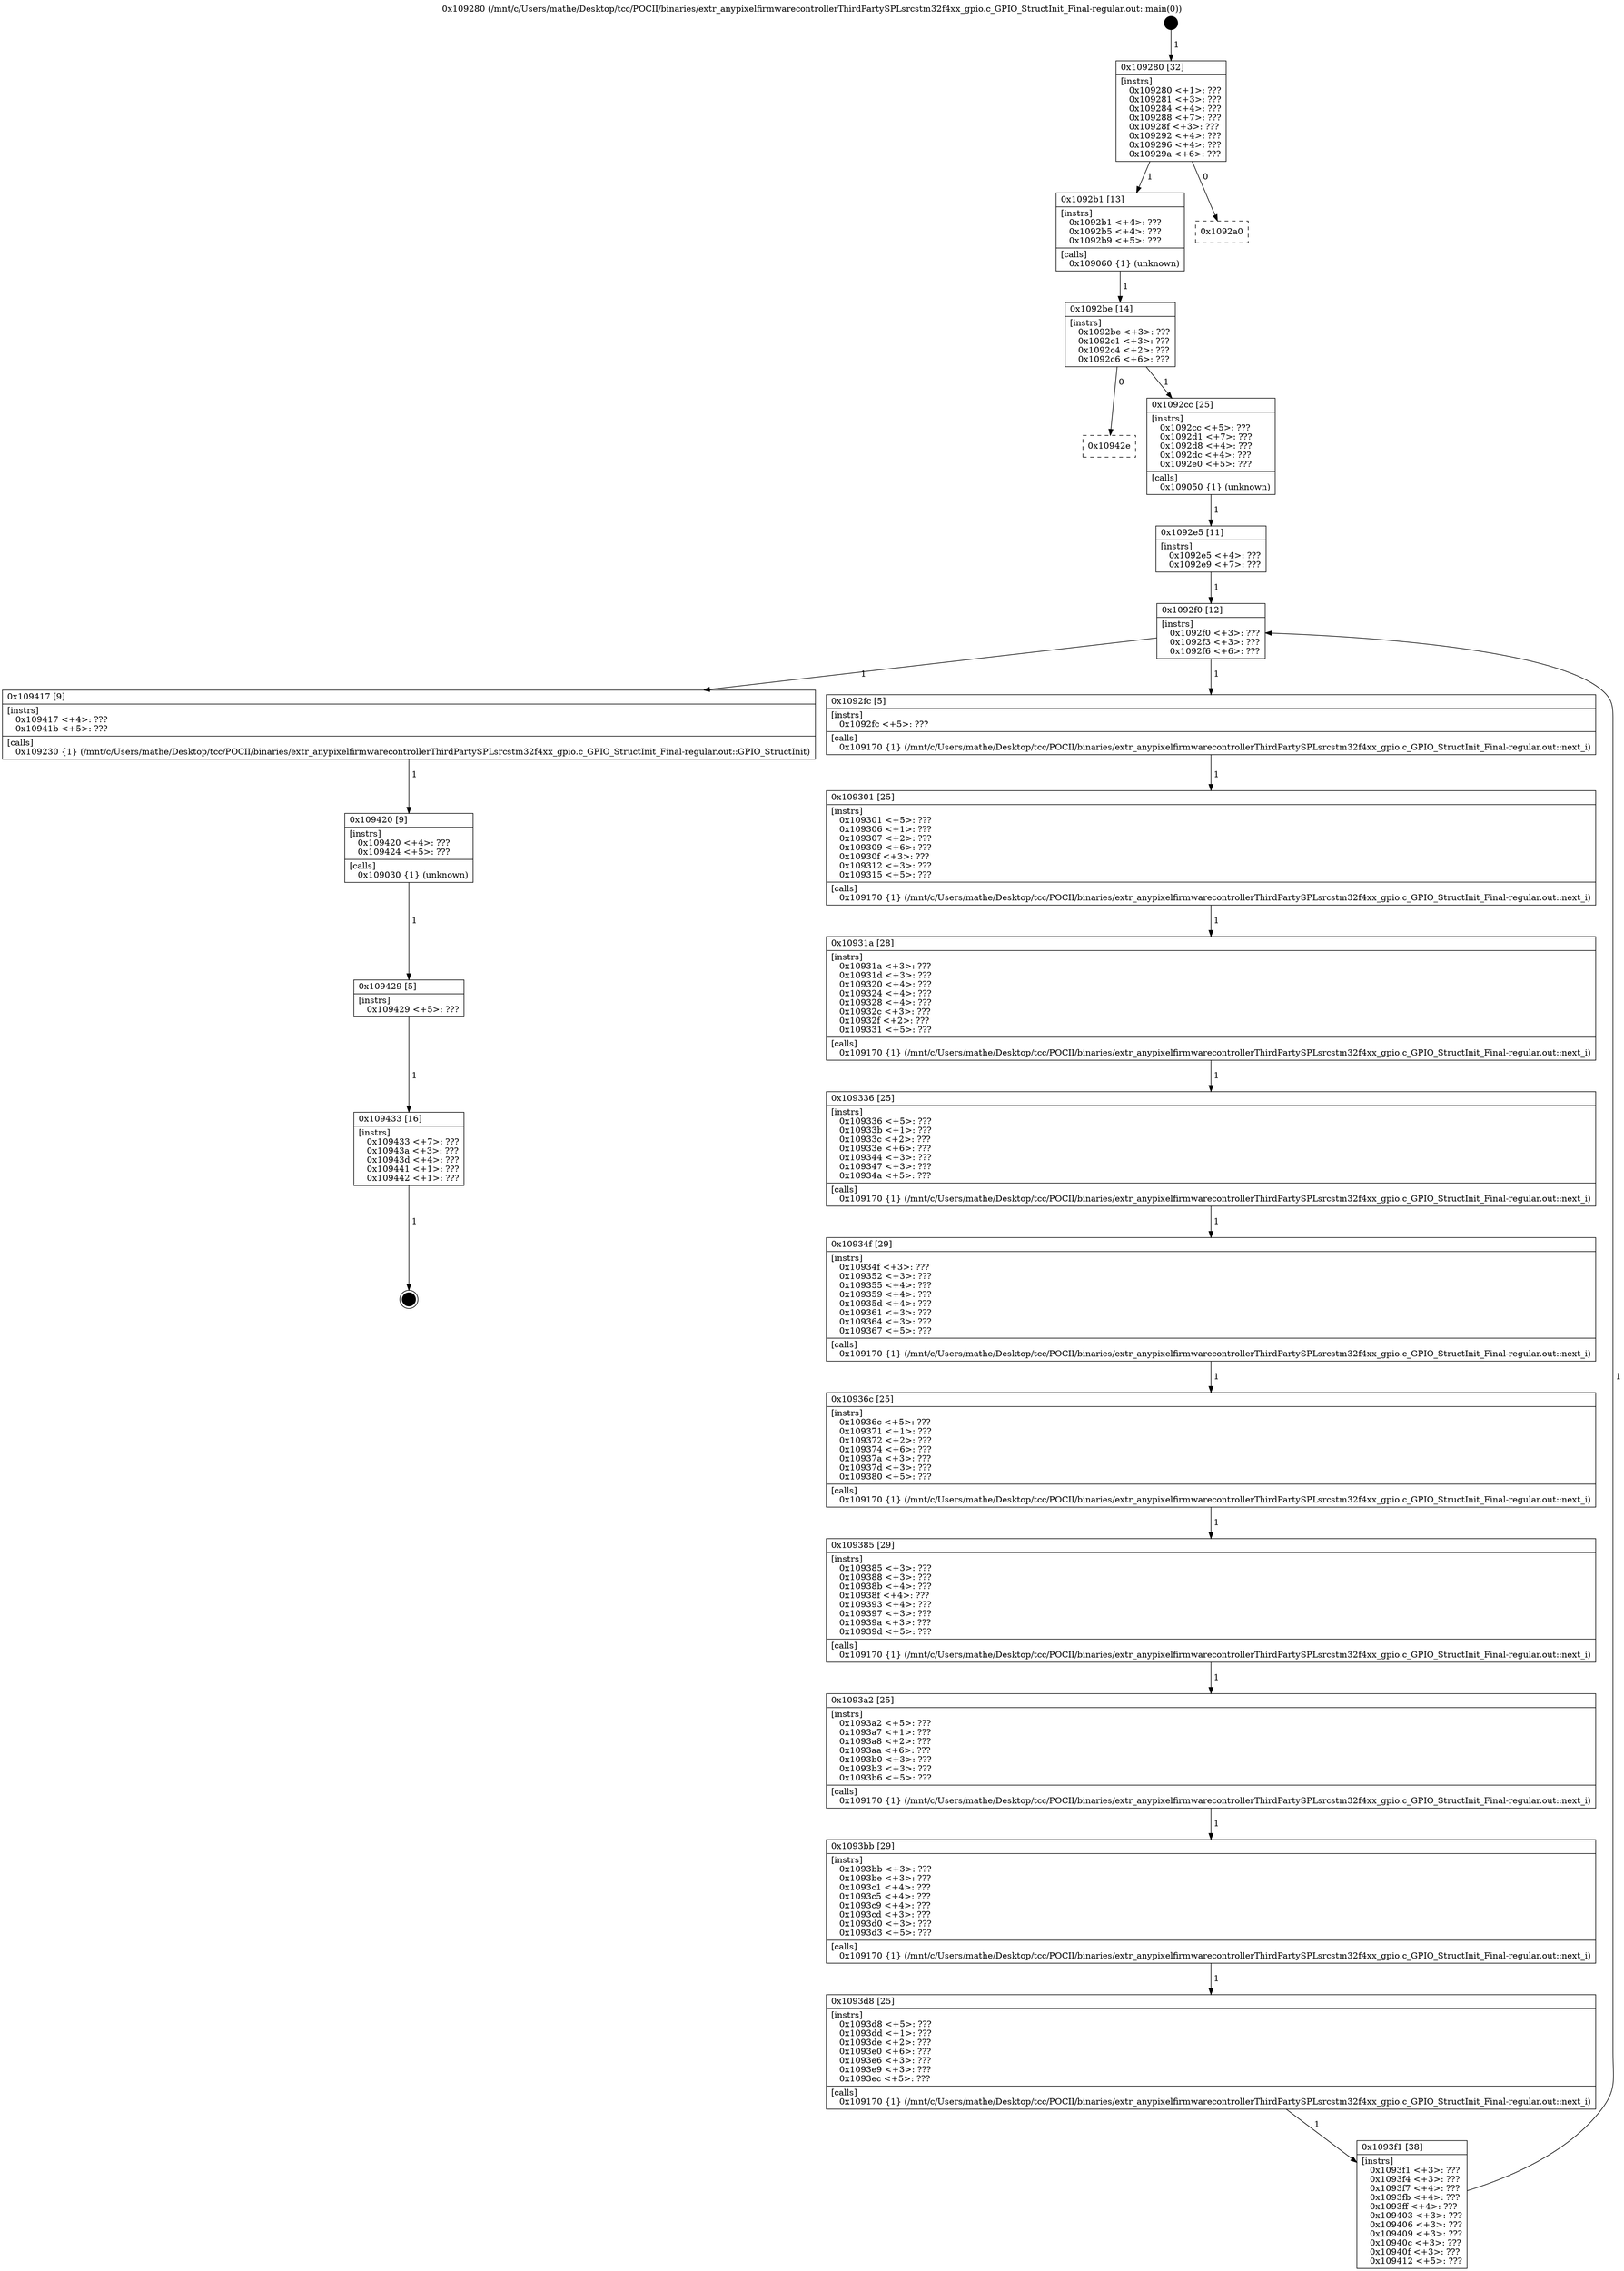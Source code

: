 digraph "0x109280" {
  label = "0x109280 (/mnt/c/Users/mathe/Desktop/tcc/POCII/binaries/extr_anypixelfirmwarecontrollerThirdPartySPLsrcstm32f4xx_gpio.c_GPIO_StructInit_Final-regular.out::main(0))"
  labelloc = "t"
  node[shape=record]

  Entry [label="",width=0.3,height=0.3,shape=circle,fillcolor=black,style=filled]
  "0x109280" [label="{
     0x109280 [32]\l
     | [instrs]\l
     &nbsp;&nbsp;0x109280 \<+1\>: ???\l
     &nbsp;&nbsp;0x109281 \<+3\>: ???\l
     &nbsp;&nbsp;0x109284 \<+4\>: ???\l
     &nbsp;&nbsp;0x109288 \<+7\>: ???\l
     &nbsp;&nbsp;0x10928f \<+3\>: ???\l
     &nbsp;&nbsp;0x109292 \<+4\>: ???\l
     &nbsp;&nbsp;0x109296 \<+4\>: ???\l
     &nbsp;&nbsp;0x10929a \<+6\>: ???\l
  }"]
  "0x1092b1" [label="{
     0x1092b1 [13]\l
     | [instrs]\l
     &nbsp;&nbsp;0x1092b1 \<+4\>: ???\l
     &nbsp;&nbsp;0x1092b5 \<+4\>: ???\l
     &nbsp;&nbsp;0x1092b9 \<+5\>: ???\l
     | [calls]\l
     &nbsp;&nbsp;0x109060 \{1\} (unknown)\l
  }"]
  "0x1092a0" [label="{
     0x1092a0\l
  }", style=dashed]
  "0x1092be" [label="{
     0x1092be [14]\l
     | [instrs]\l
     &nbsp;&nbsp;0x1092be \<+3\>: ???\l
     &nbsp;&nbsp;0x1092c1 \<+3\>: ???\l
     &nbsp;&nbsp;0x1092c4 \<+2\>: ???\l
     &nbsp;&nbsp;0x1092c6 \<+6\>: ???\l
  }"]
  "0x10942e" [label="{
     0x10942e\l
  }", style=dashed]
  "0x1092cc" [label="{
     0x1092cc [25]\l
     | [instrs]\l
     &nbsp;&nbsp;0x1092cc \<+5\>: ???\l
     &nbsp;&nbsp;0x1092d1 \<+7\>: ???\l
     &nbsp;&nbsp;0x1092d8 \<+4\>: ???\l
     &nbsp;&nbsp;0x1092dc \<+4\>: ???\l
     &nbsp;&nbsp;0x1092e0 \<+5\>: ???\l
     | [calls]\l
     &nbsp;&nbsp;0x109050 \{1\} (unknown)\l
  }"]
  Exit [label="",width=0.3,height=0.3,shape=circle,fillcolor=black,style=filled,peripheries=2]
  "0x1092f0" [label="{
     0x1092f0 [12]\l
     | [instrs]\l
     &nbsp;&nbsp;0x1092f0 \<+3\>: ???\l
     &nbsp;&nbsp;0x1092f3 \<+3\>: ???\l
     &nbsp;&nbsp;0x1092f6 \<+6\>: ???\l
  }"]
  "0x109417" [label="{
     0x109417 [9]\l
     | [instrs]\l
     &nbsp;&nbsp;0x109417 \<+4\>: ???\l
     &nbsp;&nbsp;0x10941b \<+5\>: ???\l
     | [calls]\l
     &nbsp;&nbsp;0x109230 \{1\} (/mnt/c/Users/mathe/Desktop/tcc/POCII/binaries/extr_anypixelfirmwarecontrollerThirdPartySPLsrcstm32f4xx_gpio.c_GPIO_StructInit_Final-regular.out::GPIO_StructInit)\l
  }"]
  "0x1092fc" [label="{
     0x1092fc [5]\l
     | [instrs]\l
     &nbsp;&nbsp;0x1092fc \<+5\>: ???\l
     | [calls]\l
     &nbsp;&nbsp;0x109170 \{1\} (/mnt/c/Users/mathe/Desktop/tcc/POCII/binaries/extr_anypixelfirmwarecontrollerThirdPartySPLsrcstm32f4xx_gpio.c_GPIO_StructInit_Final-regular.out::next_i)\l
  }"]
  "0x109301" [label="{
     0x109301 [25]\l
     | [instrs]\l
     &nbsp;&nbsp;0x109301 \<+5\>: ???\l
     &nbsp;&nbsp;0x109306 \<+1\>: ???\l
     &nbsp;&nbsp;0x109307 \<+2\>: ???\l
     &nbsp;&nbsp;0x109309 \<+6\>: ???\l
     &nbsp;&nbsp;0x10930f \<+3\>: ???\l
     &nbsp;&nbsp;0x109312 \<+3\>: ???\l
     &nbsp;&nbsp;0x109315 \<+5\>: ???\l
     | [calls]\l
     &nbsp;&nbsp;0x109170 \{1\} (/mnt/c/Users/mathe/Desktop/tcc/POCII/binaries/extr_anypixelfirmwarecontrollerThirdPartySPLsrcstm32f4xx_gpio.c_GPIO_StructInit_Final-regular.out::next_i)\l
  }"]
  "0x10931a" [label="{
     0x10931a [28]\l
     | [instrs]\l
     &nbsp;&nbsp;0x10931a \<+3\>: ???\l
     &nbsp;&nbsp;0x10931d \<+3\>: ???\l
     &nbsp;&nbsp;0x109320 \<+4\>: ???\l
     &nbsp;&nbsp;0x109324 \<+4\>: ???\l
     &nbsp;&nbsp;0x109328 \<+4\>: ???\l
     &nbsp;&nbsp;0x10932c \<+3\>: ???\l
     &nbsp;&nbsp;0x10932f \<+2\>: ???\l
     &nbsp;&nbsp;0x109331 \<+5\>: ???\l
     | [calls]\l
     &nbsp;&nbsp;0x109170 \{1\} (/mnt/c/Users/mathe/Desktop/tcc/POCII/binaries/extr_anypixelfirmwarecontrollerThirdPartySPLsrcstm32f4xx_gpio.c_GPIO_StructInit_Final-regular.out::next_i)\l
  }"]
  "0x109336" [label="{
     0x109336 [25]\l
     | [instrs]\l
     &nbsp;&nbsp;0x109336 \<+5\>: ???\l
     &nbsp;&nbsp;0x10933b \<+1\>: ???\l
     &nbsp;&nbsp;0x10933c \<+2\>: ???\l
     &nbsp;&nbsp;0x10933e \<+6\>: ???\l
     &nbsp;&nbsp;0x109344 \<+3\>: ???\l
     &nbsp;&nbsp;0x109347 \<+3\>: ???\l
     &nbsp;&nbsp;0x10934a \<+5\>: ???\l
     | [calls]\l
     &nbsp;&nbsp;0x109170 \{1\} (/mnt/c/Users/mathe/Desktop/tcc/POCII/binaries/extr_anypixelfirmwarecontrollerThirdPartySPLsrcstm32f4xx_gpio.c_GPIO_StructInit_Final-regular.out::next_i)\l
  }"]
  "0x10934f" [label="{
     0x10934f [29]\l
     | [instrs]\l
     &nbsp;&nbsp;0x10934f \<+3\>: ???\l
     &nbsp;&nbsp;0x109352 \<+3\>: ???\l
     &nbsp;&nbsp;0x109355 \<+4\>: ???\l
     &nbsp;&nbsp;0x109359 \<+4\>: ???\l
     &nbsp;&nbsp;0x10935d \<+4\>: ???\l
     &nbsp;&nbsp;0x109361 \<+3\>: ???\l
     &nbsp;&nbsp;0x109364 \<+3\>: ???\l
     &nbsp;&nbsp;0x109367 \<+5\>: ???\l
     | [calls]\l
     &nbsp;&nbsp;0x109170 \{1\} (/mnt/c/Users/mathe/Desktop/tcc/POCII/binaries/extr_anypixelfirmwarecontrollerThirdPartySPLsrcstm32f4xx_gpio.c_GPIO_StructInit_Final-regular.out::next_i)\l
  }"]
  "0x10936c" [label="{
     0x10936c [25]\l
     | [instrs]\l
     &nbsp;&nbsp;0x10936c \<+5\>: ???\l
     &nbsp;&nbsp;0x109371 \<+1\>: ???\l
     &nbsp;&nbsp;0x109372 \<+2\>: ???\l
     &nbsp;&nbsp;0x109374 \<+6\>: ???\l
     &nbsp;&nbsp;0x10937a \<+3\>: ???\l
     &nbsp;&nbsp;0x10937d \<+3\>: ???\l
     &nbsp;&nbsp;0x109380 \<+5\>: ???\l
     | [calls]\l
     &nbsp;&nbsp;0x109170 \{1\} (/mnt/c/Users/mathe/Desktop/tcc/POCII/binaries/extr_anypixelfirmwarecontrollerThirdPartySPLsrcstm32f4xx_gpio.c_GPIO_StructInit_Final-regular.out::next_i)\l
  }"]
  "0x109385" [label="{
     0x109385 [29]\l
     | [instrs]\l
     &nbsp;&nbsp;0x109385 \<+3\>: ???\l
     &nbsp;&nbsp;0x109388 \<+3\>: ???\l
     &nbsp;&nbsp;0x10938b \<+4\>: ???\l
     &nbsp;&nbsp;0x10938f \<+4\>: ???\l
     &nbsp;&nbsp;0x109393 \<+4\>: ???\l
     &nbsp;&nbsp;0x109397 \<+3\>: ???\l
     &nbsp;&nbsp;0x10939a \<+3\>: ???\l
     &nbsp;&nbsp;0x10939d \<+5\>: ???\l
     | [calls]\l
     &nbsp;&nbsp;0x109170 \{1\} (/mnt/c/Users/mathe/Desktop/tcc/POCII/binaries/extr_anypixelfirmwarecontrollerThirdPartySPLsrcstm32f4xx_gpio.c_GPIO_StructInit_Final-regular.out::next_i)\l
  }"]
  "0x1093a2" [label="{
     0x1093a2 [25]\l
     | [instrs]\l
     &nbsp;&nbsp;0x1093a2 \<+5\>: ???\l
     &nbsp;&nbsp;0x1093a7 \<+1\>: ???\l
     &nbsp;&nbsp;0x1093a8 \<+2\>: ???\l
     &nbsp;&nbsp;0x1093aa \<+6\>: ???\l
     &nbsp;&nbsp;0x1093b0 \<+3\>: ???\l
     &nbsp;&nbsp;0x1093b3 \<+3\>: ???\l
     &nbsp;&nbsp;0x1093b6 \<+5\>: ???\l
     | [calls]\l
     &nbsp;&nbsp;0x109170 \{1\} (/mnt/c/Users/mathe/Desktop/tcc/POCII/binaries/extr_anypixelfirmwarecontrollerThirdPartySPLsrcstm32f4xx_gpio.c_GPIO_StructInit_Final-regular.out::next_i)\l
  }"]
  "0x1093bb" [label="{
     0x1093bb [29]\l
     | [instrs]\l
     &nbsp;&nbsp;0x1093bb \<+3\>: ???\l
     &nbsp;&nbsp;0x1093be \<+3\>: ???\l
     &nbsp;&nbsp;0x1093c1 \<+4\>: ???\l
     &nbsp;&nbsp;0x1093c5 \<+4\>: ???\l
     &nbsp;&nbsp;0x1093c9 \<+4\>: ???\l
     &nbsp;&nbsp;0x1093cd \<+3\>: ???\l
     &nbsp;&nbsp;0x1093d0 \<+3\>: ???\l
     &nbsp;&nbsp;0x1093d3 \<+5\>: ???\l
     | [calls]\l
     &nbsp;&nbsp;0x109170 \{1\} (/mnt/c/Users/mathe/Desktop/tcc/POCII/binaries/extr_anypixelfirmwarecontrollerThirdPartySPLsrcstm32f4xx_gpio.c_GPIO_StructInit_Final-regular.out::next_i)\l
  }"]
  "0x1093d8" [label="{
     0x1093d8 [25]\l
     | [instrs]\l
     &nbsp;&nbsp;0x1093d8 \<+5\>: ???\l
     &nbsp;&nbsp;0x1093dd \<+1\>: ???\l
     &nbsp;&nbsp;0x1093de \<+2\>: ???\l
     &nbsp;&nbsp;0x1093e0 \<+6\>: ???\l
     &nbsp;&nbsp;0x1093e6 \<+3\>: ???\l
     &nbsp;&nbsp;0x1093e9 \<+3\>: ???\l
     &nbsp;&nbsp;0x1093ec \<+5\>: ???\l
     | [calls]\l
     &nbsp;&nbsp;0x109170 \{1\} (/mnt/c/Users/mathe/Desktop/tcc/POCII/binaries/extr_anypixelfirmwarecontrollerThirdPartySPLsrcstm32f4xx_gpio.c_GPIO_StructInit_Final-regular.out::next_i)\l
  }"]
  "0x1093f1" [label="{
     0x1093f1 [38]\l
     | [instrs]\l
     &nbsp;&nbsp;0x1093f1 \<+3\>: ???\l
     &nbsp;&nbsp;0x1093f4 \<+3\>: ???\l
     &nbsp;&nbsp;0x1093f7 \<+4\>: ???\l
     &nbsp;&nbsp;0x1093fb \<+4\>: ???\l
     &nbsp;&nbsp;0x1093ff \<+4\>: ???\l
     &nbsp;&nbsp;0x109403 \<+3\>: ???\l
     &nbsp;&nbsp;0x109406 \<+3\>: ???\l
     &nbsp;&nbsp;0x109409 \<+3\>: ???\l
     &nbsp;&nbsp;0x10940c \<+3\>: ???\l
     &nbsp;&nbsp;0x10940f \<+3\>: ???\l
     &nbsp;&nbsp;0x109412 \<+5\>: ???\l
  }"]
  "0x1092e5" [label="{
     0x1092e5 [11]\l
     | [instrs]\l
     &nbsp;&nbsp;0x1092e5 \<+4\>: ???\l
     &nbsp;&nbsp;0x1092e9 \<+7\>: ???\l
  }"]
  "0x109420" [label="{
     0x109420 [9]\l
     | [instrs]\l
     &nbsp;&nbsp;0x109420 \<+4\>: ???\l
     &nbsp;&nbsp;0x109424 \<+5\>: ???\l
     | [calls]\l
     &nbsp;&nbsp;0x109030 \{1\} (unknown)\l
  }"]
  "0x109429" [label="{
     0x109429 [5]\l
     | [instrs]\l
     &nbsp;&nbsp;0x109429 \<+5\>: ???\l
  }"]
  "0x109433" [label="{
     0x109433 [16]\l
     | [instrs]\l
     &nbsp;&nbsp;0x109433 \<+7\>: ???\l
     &nbsp;&nbsp;0x10943a \<+3\>: ???\l
     &nbsp;&nbsp;0x10943d \<+4\>: ???\l
     &nbsp;&nbsp;0x109441 \<+1\>: ???\l
     &nbsp;&nbsp;0x109442 \<+1\>: ???\l
  }"]
  Entry -> "0x109280" [label=" 1"]
  "0x109280" -> "0x1092b1" [label=" 1"]
  "0x109280" -> "0x1092a0" [label=" 0"]
  "0x1092b1" -> "0x1092be" [label=" 1"]
  "0x1092be" -> "0x10942e" [label=" 0"]
  "0x1092be" -> "0x1092cc" [label=" 1"]
  "0x109433" -> Exit [label=" 1"]
  "0x1092cc" -> "0x1092e5" [label=" 1"]
  "0x1092f0" -> "0x109417" [label=" 1"]
  "0x1092f0" -> "0x1092fc" [label=" 1"]
  "0x1092fc" -> "0x109301" [label=" 1"]
  "0x109301" -> "0x10931a" [label=" 1"]
  "0x10931a" -> "0x109336" [label=" 1"]
  "0x109336" -> "0x10934f" [label=" 1"]
  "0x10934f" -> "0x10936c" [label=" 1"]
  "0x10936c" -> "0x109385" [label=" 1"]
  "0x109385" -> "0x1093a2" [label=" 1"]
  "0x1093a2" -> "0x1093bb" [label=" 1"]
  "0x1093bb" -> "0x1093d8" [label=" 1"]
  "0x1093d8" -> "0x1093f1" [label=" 1"]
  "0x1092e5" -> "0x1092f0" [label=" 1"]
  "0x1093f1" -> "0x1092f0" [label=" 1"]
  "0x109417" -> "0x109420" [label=" 1"]
  "0x109420" -> "0x109429" [label=" 1"]
  "0x109429" -> "0x109433" [label=" 1"]
}
